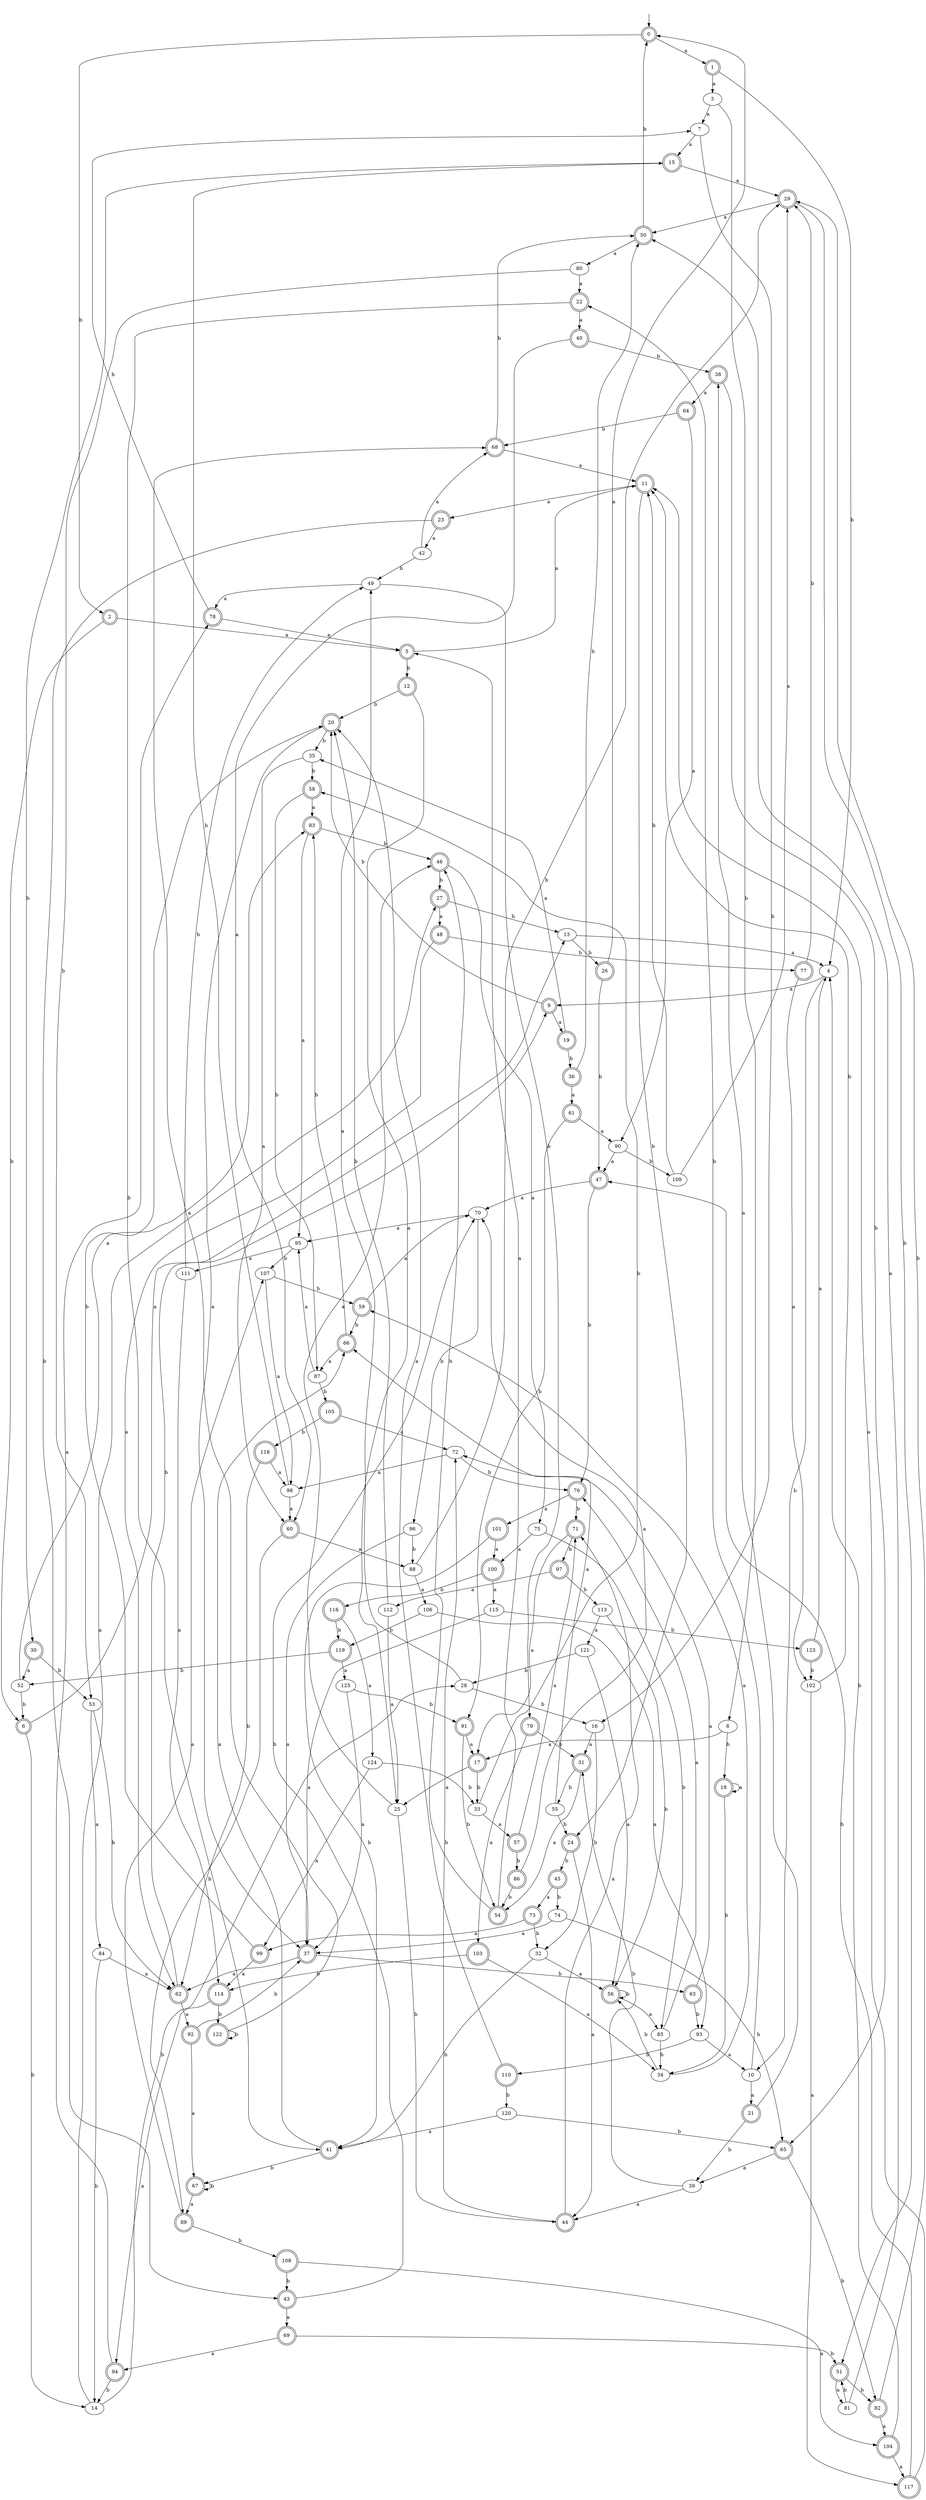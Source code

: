 digraph RandomDFA {
  __start0 [label="", shape=none];
  __start0 -> 0 [label=""];
  0 [shape=circle] [shape=doublecircle]
  0 -> 1 [label="a"]
  0 -> 2 [label="b"]
  1 [shape=doublecircle]
  1 -> 3 [label="a"]
  1 -> 4 [label="b"]
  2 [shape=doublecircle]
  2 -> 5 [label="a"]
  2 -> 6 [label="b"]
  3
  3 -> 7 [label="a"]
  3 -> 8 [label="b"]
  4
  4 -> 9 [label="a"]
  4 -> 10 [label="b"]
  5 [shape=doublecircle]
  5 -> 11 [label="a"]
  5 -> 12 [label="b"]
  6 [shape=doublecircle]
  6 -> 13 [label="a"]
  6 -> 14 [label="b"]
  7
  7 -> 15 [label="a"]
  7 -> 16 [label="b"]
  8
  8 -> 17 [label="a"]
  8 -> 18 [label="b"]
  9 [shape=doublecircle]
  9 -> 19 [label="a"]
  9 -> 20 [label="b"]
  10
  10 -> 21 [label="a"]
  10 -> 22 [label="b"]
  11 [shape=doublecircle]
  11 -> 23 [label="a"]
  11 -> 24 [label="b"]
  12 [shape=doublecircle]
  12 -> 25 [label="a"]
  12 -> 20 [label="b"]
  13
  13 -> 4 [label="a"]
  13 -> 26 [label="b"]
  14
  14 -> 27 [label="a"]
  14 -> 28 [label="b"]
  15 [shape=doublecircle]
  15 -> 29 [label="a"]
  15 -> 30 [label="b"]
  16
  16 -> 31 [label="a"]
  16 -> 32 [label="b"]
  17 [shape=doublecircle]
  17 -> 25 [label="a"]
  17 -> 33 [label="b"]
  18 [shape=doublecircle]
  18 -> 18 [label="a"]
  18 -> 34 [label="b"]
  19 [shape=doublecircle]
  19 -> 35 [label="a"]
  19 -> 36 [label="b"]
  20 [shape=doublecircle]
  20 -> 37 [label="a"]
  20 -> 35 [label="b"]
  21 [shape=doublecircle]
  21 -> 38 [label="a"]
  21 -> 39 [label="b"]
  22 [shape=doublecircle]
  22 -> 40 [label="a"]
  22 -> 41 [label="b"]
  23 [shape=doublecircle]
  23 -> 42 [label="a"]
  23 -> 43 [label="b"]
  24 [shape=doublecircle]
  24 -> 44 [label="a"]
  24 -> 45 [label="b"]
  25
  25 -> 46 [label="a"]
  25 -> 44 [label="b"]
  26 [shape=doublecircle]
  26 -> 0 [label="a"]
  26 -> 47 [label="b"]
  27 [shape=doublecircle]
  27 -> 48 [label="a"]
  27 -> 13 [label="b"]
  28
  28 -> 49 [label="a"]
  28 -> 16 [label="b"]
  29 [shape=doublecircle]
  29 -> 50 [label="a"]
  29 -> 51 [label="b"]
  30 [shape=doublecircle]
  30 -> 52 [label="a"]
  30 -> 53 [label="b"]
  31 [shape=doublecircle]
  31 -> 54 [label="a"]
  31 -> 55 [label="b"]
  32
  32 -> 56 [label="a"]
  32 -> 41 [label="b"]
  33
  33 -> 57 [label="a"]
  33 -> 58 [label="b"]
  34
  34 -> 59 [label="a"]
  34 -> 56 [label="b"]
  35
  35 -> 60 [label="a"]
  35 -> 58 [label="b"]
  36 [shape=doublecircle]
  36 -> 61 [label="a"]
  36 -> 50 [label="b"]
  37 [shape=doublecircle]
  37 -> 62 [label="a"]
  37 -> 63 [label="b"]
  38 [shape=doublecircle]
  38 -> 64 [label="a"]
  38 -> 65 [label="b"]
  39
  39 -> 44 [label="a"]
  39 -> 31 [label="b"]
  40 [shape=doublecircle]
  40 -> 60 [label="a"]
  40 -> 38 [label="b"]
  41 [shape=doublecircle]
  41 -> 66 [label="a"]
  41 -> 67 [label="b"]
  42
  42 -> 68 [label="a"]
  42 -> 49 [label="b"]
  43 [shape=doublecircle]
  43 -> 69 [label="a"]
  43 -> 70 [label="b"]
  44 [shape=doublecircle]
  44 -> 71 [label="a"]
  44 -> 72 [label="b"]
  45 [shape=doublecircle]
  45 -> 73 [label="a"]
  45 -> 74 [label="b"]
  46 [shape=doublecircle]
  46 -> 75 [label="a"]
  46 -> 27 [label="b"]
  47 [shape=doublecircle]
  47 -> 70 [label="a"]
  47 -> 76 [label="b"]
  48 [shape=doublecircle]
  48 -> 62 [label="a"]
  48 -> 77 [label="b"]
  49
  49 -> 78 [label="a"]
  49 -> 79 [label="b"]
  50 [shape=doublecircle]
  50 -> 80 [label="a"]
  50 -> 0 [label="b"]
  51 [shape=doublecircle]
  51 -> 81 [label="a"]
  51 -> 82 [label="b"]
  52
  52 -> 83 [label="a"]
  52 -> 6 [label="b"]
  53
  53 -> 84 [label="a"]
  53 -> 62 [label="b"]
  54 [shape=doublecircle]
  54 -> 5 [label="a"]
  54 -> 46 [label="b"]
  55
  55 -> 66 [label="a"]
  55 -> 24 [label="b"]
  56 [shape=doublecircle]
  56 -> 85 [label="a"]
  56 -> 56 [label="b"]
  57 [shape=doublecircle]
  57 -> 71 [label="a"]
  57 -> 86 [label="b"]
  58 [shape=doublecircle]
  58 -> 83 [label="a"]
  58 -> 87 [label="b"]
  59 [shape=doublecircle]
  59 -> 70 [label="a"]
  59 -> 66 [label="b"]
  60 [shape=doublecircle]
  60 -> 88 [label="a"]
  60 -> 89 [label="b"]
  61 [shape=doublecircle]
  61 -> 90 [label="a"]
  61 -> 91 [label="b"]
  62 [shape=doublecircle]
  62 -> 92 [label="a"]
  62 -> 9 [label="b"]
  63 [shape=doublecircle]
  63 -> 72 [label="a"]
  63 -> 93 [label="b"]
  64 [shape=doublecircle]
  64 -> 90 [label="a"]
  64 -> 68 [label="b"]
  65 [shape=doublecircle]
  65 -> 39 [label="a"]
  65 -> 82 [label="b"]
  66 [shape=doublecircle]
  66 -> 87 [label="a"]
  66 -> 83 [label="b"]
  67 [shape=doublecircle]
  67 -> 89 [label="a"]
  67 -> 67 [label="b"]
  68 [shape=doublecircle]
  68 -> 11 [label="a"]
  68 -> 50 [label="b"]
  69 [shape=doublecircle]
  69 -> 94 [label="a"]
  69 -> 51 [label="b"]
  70
  70 -> 95 [label="a"]
  70 -> 96 [label="b"]
  71 [shape=doublecircle]
  71 -> 17 [label="a"]
  71 -> 97 [label="b"]
  72
  72 -> 98 [label="a"]
  72 -> 76 [label="b"]
  73 [shape=doublecircle]
  73 -> 99 [label="a"]
  73 -> 32 [label="b"]
  74
  74 -> 37 [label="a"]
  74 -> 65 [label="b"]
  75
  75 -> 100 [label="a"]
  75 -> 85 [label="b"]
  76 [shape=doublecircle]
  76 -> 101 [label="a"]
  76 -> 71 [label="b"]
  77 [shape=doublecircle]
  77 -> 102 [label="a"]
  77 -> 29 [label="b"]
  78 [shape=doublecircle]
  78 -> 5 [label="a"]
  78 -> 7 [label="b"]
  79 [shape=doublecircle]
  79 -> 103 [label="a"]
  79 -> 31 [label="b"]
  80
  80 -> 22 [label="a"]
  80 -> 53 [label="b"]
  81
  81 -> 50 [label="a"]
  81 -> 51 [label="b"]
  82 [shape=doublecircle]
  82 -> 104 [label="a"]
  82 -> 29 [label="b"]
  83 [shape=doublecircle]
  83 -> 95 [label="a"]
  83 -> 46 [label="b"]
  84
  84 -> 62 [label="a"]
  84 -> 14 [label="b"]
  85
  85 -> 76 [label="a"]
  85 -> 34 [label="b"]
  86 [shape=doublecircle]
  86 -> 70 [label="a"]
  86 -> 54 [label="b"]
  87
  87 -> 95 [label="a"]
  87 -> 105 [label="b"]
  88
  88 -> 106 [label="a"]
  88 -> 29 [label="b"]
  89 [shape=doublecircle]
  89 -> 107 [label="a"]
  89 -> 108 [label="b"]
  90
  90 -> 47 [label="a"]
  90 -> 109 [label="b"]
  91 [shape=doublecircle]
  91 -> 17 [label="a"]
  91 -> 54 [label="b"]
  92 [shape=doublecircle]
  92 -> 67 [label="a"]
  92 -> 37 [label="b"]
  93
  93 -> 10 [label="a"]
  93 -> 110 [label="b"]
  94 [shape=doublecircle]
  94 -> 78 [label="a"]
  94 -> 14 [label="b"]
  95
  95 -> 111 [label="a"]
  95 -> 107 [label="b"]
  96
  96 -> 37 [label="a"]
  96 -> 88 [label="b"]
  97 [shape=doublecircle]
  97 -> 112 [label="a"]
  97 -> 113 [label="b"]
  98
  98 -> 60 [label="a"]
  98 -> 15 [label="b"]
  99 [shape=doublecircle]
  99 -> 114 [label="a"]
  99 -> 20 [label="b"]
  100 [shape=doublecircle]
  100 -> 115 [label="a"]
  100 -> 116 [label="b"]
  101 [shape=doublecircle]
  101 -> 100 [label="a"]
  101 -> 41 [label="b"]
  102
  102 -> 117 [label="a"]
  102 -> 11 [label="b"]
  103 [shape=doublecircle]
  103 -> 34 [label="a"]
  103 -> 114 [label="b"]
  104 [shape=doublecircle]
  104 -> 117 [label="a"]
  104 -> 4 [label="b"]
  105 [shape=doublecircle]
  105 -> 72 [label="a"]
  105 -> 118 [label="b"]
  106
  106 -> 93 [label="a"]
  106 -> 119 [label="b"]
  107
  107 -> 98 [label="a"]
  107 -> 59 [label="b"]
  108 [shape=doublecircle]
  108 -> 104 [label="a"]
  108 -> 43 [label="b"]
  109
  109 -> 29 [label="a"]
  109 -> 11 [label="b"]
  110 [shape=doublecircle]
  110 -> 20 [label="a"]
  110 -> 120 [label="b"]
  111
  111 -> 114 [label="a"]
  111 -> 49 [label="b"]
  112
  112 -> 25 [label="a"]
  112 -> 20 [label="b"]
  113
  113 -> 121 [label="a"]
  113 -> 56 [label="b"]
  114 [shape=doublecircle]
  114 -> 94 [label="a"]
  114 -> 122 [label="b"]
  115
  115 -> 37 [label="a"]
  115 -> 123 [label="b"]
  116 [shape=doublecircle]
  116 -> 124 [label="a"]
  116 -> 119 [label="b"]
  117 [shape=doublecircle]
  117 -> 11 [label="a"]
  117 -> 47 [label="b"]
  118 [shape=doublecircle]
  118 -> 98 [label="a"]
  118 -> 62 [label="b"]
  119 [shape=doublecircle]
  119 -> 125 [label="a"]
  119 -> 52 [label="b"]
  120
  120 -> 41 [label="a"]
  120 -> 65 [label="b"]
  121
  121 -> 56 [label="a"]
  121 -> 28 [label="b"]
  122 [shape=doublecircle]
  122 -> 68 [label="a"]
  122 -> 122 [label="b"]
  123 [shape=doublecircle]
  123 -> 4 [label="a"]
  123 -> 102 [label="b"]
  124
  124 -> 99 [label="a"]
  124 -> 33 [label="b"]
  125
  125 -> 37 [label="a"]
  125 -> 91 [label="b"]
}
